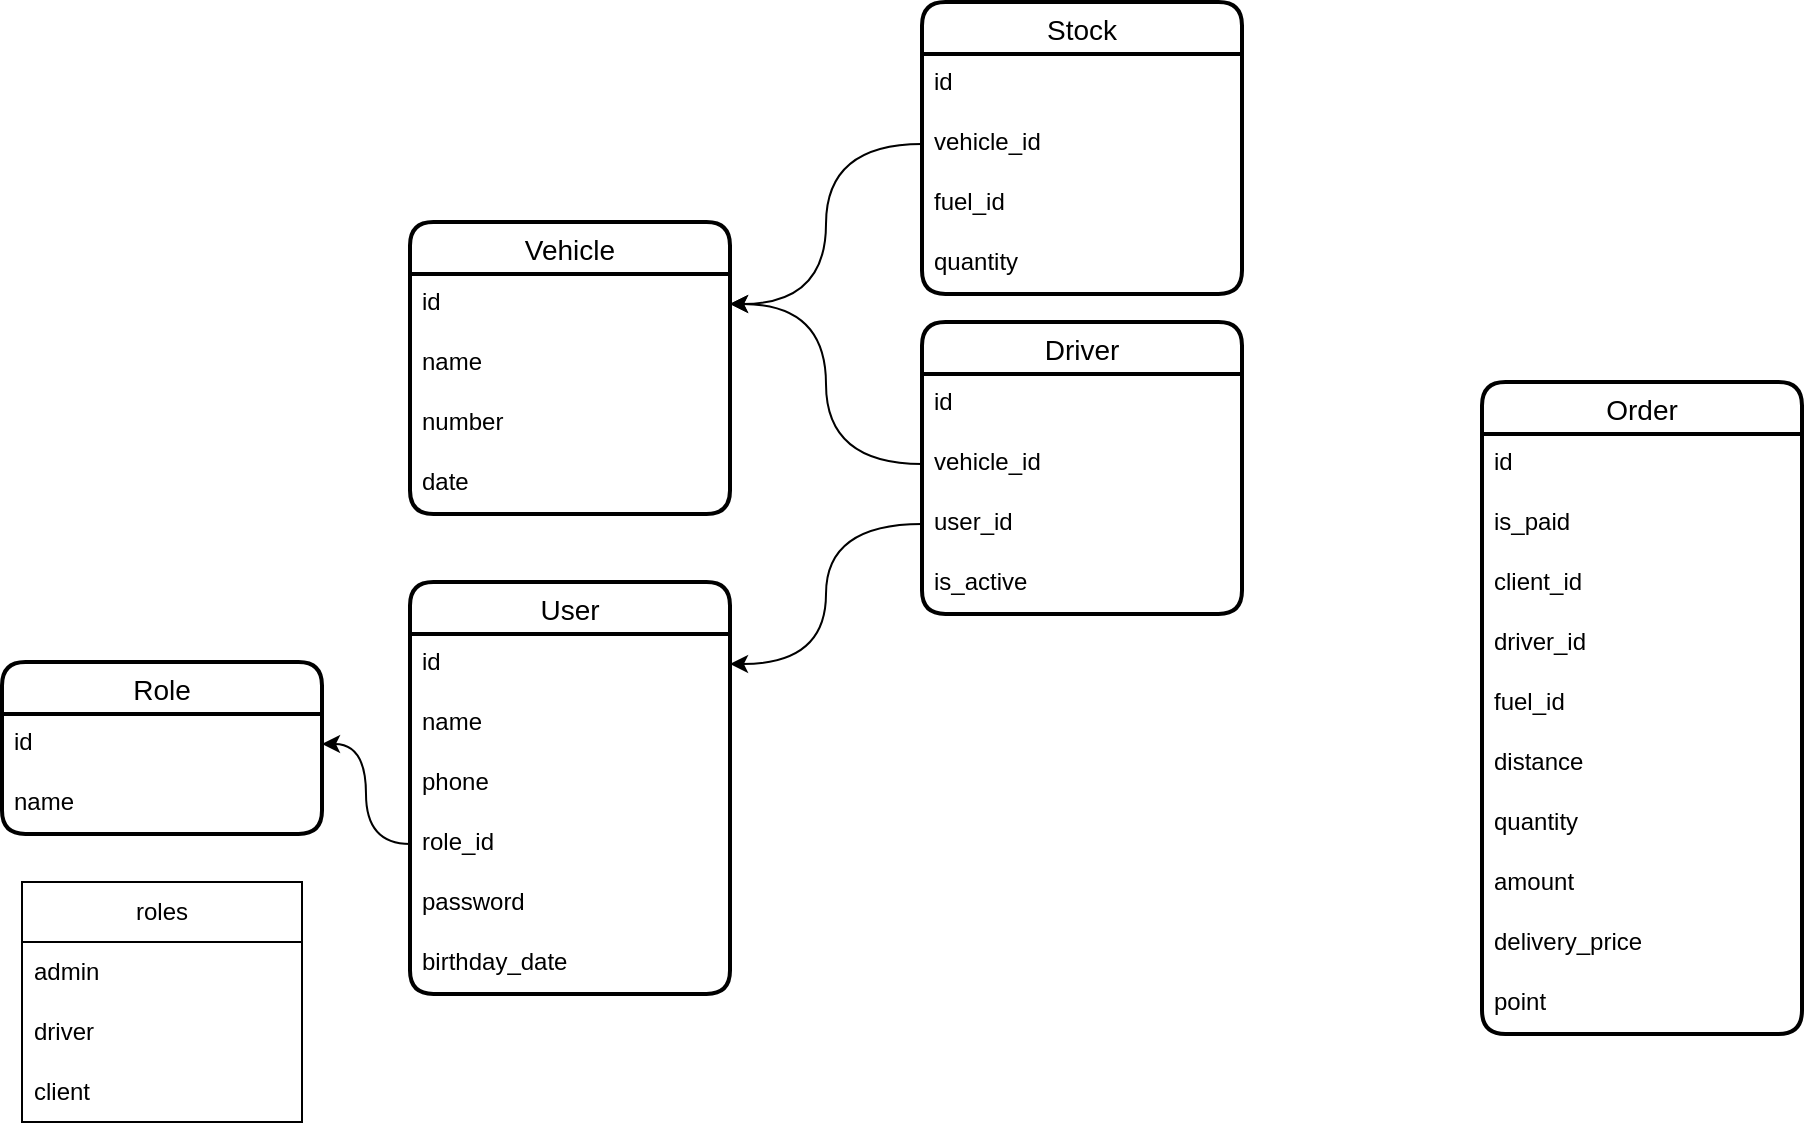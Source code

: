 <mxfile version="23.0.2" type="github">
  <diagram name="Страница — 1" id="4VIFpvgB_l6-nNroEM3K">
    <mxGraphModel dx="2022" dy="615" grid="1" gridSize="10" guides="1" tooltips="1" connect="1" arrows="1" fold="1" page="1" pageScale="1" pageWidth="827" pageHeight="1169" math="0" shadow="0">
      <root>
        <mxCell id="0" />
        <mxCell id="1" parent="0" />
        <mxCell id="IzM00auGPA6VeE9DRCTL-1" value="User" style="swimlane;fontStyle=0;childLayout=stackLayout;horizontal=1;startSize=26;horizontalStack=0;resizeParent=1;resizeParentMax=0;resizeLast=0;collapsible=1;marginBottom=0;align=center;fontSize=14;strokeWidth=2;rounded=1;shadow=0;glass=0;swimlaneLine=1;" parent="1" vertex="1">
          <mxGeometry x="64" y="530" width="160" height="206" as="geometry" />
        </mxCell>
        <mxCell id="IzM00auGPA6VeE9DRCTL-2" value="id" style="text;strokeColor=none;fillColor=none;spacingLeft=4;spacingRight=4;overflow=hidden;rotatable=0;points=[[0,0.5],[1,0.5]];portConstraint=eastwest;fontSize=12;whiteSpace=wrap;html=1;" parent="IzM00auGPA6VeE9DRCTL-1" vertex="1">
          <mxGeometry y="26" width="160" height="30" as="geometry" />
        </mxCell>
        <mxCell id="IzM00auGPA6VeE9DRCTL-3" value="name" style="text;strokeColor=none;fillColor=none;spacingLeft=4;spacingRight=4;overflow=hidden;rotatable=0;points=[[0,0.5],[1,0.5]];portConstraint=eastwest;fontSize=12;whiteSpace=wrap;html=1;" parent="IzM00auGPA6VeE9DRCTL-1" vertex="1">
          <mxGeometry y="56" width="160" height="30" as="geometry" />
        </mxCell>
        <mxCell id="IzM00auGPA6VeE9DRCTL-4" value="phone" style="text;strokeColor=none;fillColor=none;spacingLeft=4;spacingRight=4;overflow=hidden;rotatable=0;points=[[0,0.5],[1,0.5]];portConstraint=eastwest;fontSize=12;whiteSpace=wrap;html=1;" parent="IzM00auGPA6VeE9DRCTL-1" vertex="1">
          <mxGeometry y="86" width="160" height="30" as="geometry" />
        </mxCell>
        <mxCell id="IzM00auGPA6VeE9DRCTL-17" value="role_id" style="text;strokeColor=none;fillColor=none;spacingLeft=4;spacingRight=4;overflow=hidden;rotatable=0;points=[[0,0.5],[1,0.5]];portConstraint=eastwest;fontSize=12;whiteSpace=wrap;html=1;" parent="IzM00auGPA6VeE9DRCTL-1" vertex="1">
          <mxGeometry y="116" width="160" height="30" as="geometry" />
        </mxCell>
        <mxCell id="IzM00auGPA6VeE9DRCTL-5" value="password" style="text;strokeColor=none;fillColor=none;spacingLeft=4;spacingRight=4;overflow=hidden;rotatable=0;points=[[0,0.5],[1,0.5]];portConstraint=eastwest;fontSize=12;whiteSpace=wrap;html=1;" parent="IzM00auGPA6VeE9DRCTL-1" vertex="1">
          <mxGeometry y="146" width="160" height="30" as="geometry" />
        </mxCell>
        <mxCell id="qpfE_1XmCQR1DutoYMbA-15" value="birthday_date" style="text;strokeColor=none;fillColor=none;spacingLeft=4;spacingRight=4;overflow=hidden;rotatable=0;points=[[0,0.5],[1,0.5]];portConstraint=eastwest;fontSize=12;whiteSpace=wrap;html=1;" vertex="1" parent="IzM00auGPA6VeE9DRCTL-1">
          <mxGeometry y="176" width="160" height="30" as="geometry" />
        </mxCell>
        <mxCell id="IzM00auGPA6VeE9DRCTL-9" value="Role" style="swimlane;fontStyle=0;childLayout=stackLayout;horizontal=1;startSize=26;horizontalStack=0;resizeParent=1;resizeParentMax=0;resizeLast=0;collapsible=1;marginBottom=0;align=center;fontSize=14;strokeWidth=2;rounded=1;shadow=0;glass=0;swimlaneLine=1;" parent="1" vertex="1">
          <mxGeometry x="-140" y="570" width="160" height="86" as="geometry" />
        </mxCell>
        <mxCell id="IzM00auGPA6VeE9DRCTL-10" value="id" style="text;strokeColor=none;fillColor=none;spacingLeft=4;spacingRight=4;overflow=hidden;rotatable=0;points=[[0,0.5],[1,0.5]];portConstraint=eastwest;fontSize=12;whiteSpace=wrap;html=1;" parent="IzM00auGPA6VeE9DRCTL-9" vertex="1">
          <mxGeometry y="26" width="160" height="30" as="geometry" />
        </mxCell>
        <mxCell id="IzM00auGPA6VeE9DRCTL-11" value="name" style="text;strokeColor=none;fillColor=none;spacingLeft=4;spacingRight=4;overflow=hidden;rotatable=0;points=[[0,0.5],[1,0.5]];portConstraint=eastwest;fontSize=12;whiteSpace=wrap;html=1;" parent="IzM00auGPA6VeE9DRCTL-9" vertex="1">
          <mxGeometry y="56" width="160" height="30" as="geometry" />
        </mxCell>
        <mxCell id="IzM00auGPA6VeE9DRCTL-18" style="edgeStyle=orthogonalEdgeStyle;rounded=0;orthogonalLoop=1;jettySize=auto;html=1;entryX=1;entryY=0.5;entryDx=0;entryDy=0;curved=1;" parent="1" source="IzM00auGPA6VeE9DRCTL-17" target="IzM00auGPA6VeE9DRCTL-10" edge="1">
          <mxGeometry relative="1" as="geometry" />
        </mxCell>
        <mxCell id="IzM00auGPA6VeE9DRCTL-19" value="Order" style="swimlane;fontStyle=0;childLayout=stackLayout;horizontal=1;startSize=26;horizontalStack=0;resizeParent=1;resizeParentMax=0;resizeLast=0;collapsible=1;marginBottom=0;align=center;fontSize=14;strokeWidth=2;rounded=1;shadow=0;glass=0;swimlaneLine=1;" parent="1" vertex="1">
          <mxGeometry x="600" y="430" width="160" height="326" as="geometry" />
        </mxCell>
        <mxCell id="IzM00auGPA6VeE9DRCTL-20" value="id" style="text;strokeColor=none;fillColor=none;spacingLeft=4;spacingRight=4;overflow=hidden;rotatable=0;points=[[0,0.5],[1,0.5]];portConstraint=eastwest;fontSize=12;whiteSpace=wrap;html=1;" parent="IzM00auGPA6VeE9DRCTL-19" vertex="1">
          <mxGeometry y="26" width="160" height="30" as="geometry" />
        </mxCell>
        <mxCell id="IzM00auGPA6VeE9DRCTL-21" value="is_paid" style="text;strokeColor=none;fillColor=none;spacingLeft=4;spacingRight=4;overflow=hidden;rotatable=0;points=[[0,0.5],[1,0.5]];portConstraint=eastwest;fontSize=12;whiteSpace=wrap;html=1;" parent="IzM00auGPA6VeE9DRCTL-19" vertex="1">
          <mxGeometry y="56" width="160" height="30" as="geometry" />
        </mxCell>
        <mxCell id="IzM00auGPA6VeE9DRCTL-22" value="client_id" style="text;strokeColor=none;fillColor=none;spacingLeft=4;spacingRight=4;overflow=hidden;rotatable=0;points=[[0,0.5],[1,0.5]];portConstraint=eastwest;fontSize=12;whiteSpace=wrap;html=1;" parent="IzM00auGPA6VeE9DRCTL-19" vertex="1">
          <mxGeometry y="86" width="160" height="30" as="geometry" />
        </mxCell>
        <mxCell id="IzM00auGPA6VeE9DRCTL-23" value="driver_id" style="text;strokeColor=none;fillColor=none;spacingLeft=4;spacingRight=4;overflow=hidden;rotatable=0;points=[[0,0.5],[1,0.5]];portConstraint=eastwest;fontSize=12;whiteSpace=wrap;html=1;" parent="IzM00auGPA6VeE9DRCTL-19" vertex="1">
          <mxGeometry y="116" width="160" height="30" as="geometry" />
        </mxCell>
        <mxCell id="IzM00auGPA6VeE9DRCTL-24" value="fuel_id" style="text;strokeColor=none;fillColor=none;spacingLeft=4;spacingRight=4;overflow=hidden;rotatable=0;points=[[0,0.5],[1,0.5]];portConstraint=eastwest;fontSize=12;whiteSpace=wrap;html=1;" parent="IzM00auGPA6VeE9DRCTL-19" vertex="1">
          <mxGeometry y="146" width="160" height="30" as="geometry" />
        </mxCell>
        <mxCell id="qpfE_1XmCQR1DutoYMbA-2" value="distance" style="text;strokeColor=none;fillColor=none;spacingLeft=4;spacingRight=4;overflow=hidden;rotatable=0;points=[[0,0.5],[1,0.5]];portConstraint=eastwest;fontSize=12;whiteSpace=wrap;html=1;" vertex="1" parent="IzM00auGPA6VeE9DRCTL-19">
          <mxGeometry y="176" width="160" height="30" as="geometry" />
        </mxCell>
        <mxCell id="IzM00auGPA6VeE9DRCTL-25" value="quantity" style="text;strokeColor=none;fillColor=none;spacingLeft=4;spacingRight=4;overflow=hidden;rotatable=0;points=[[0,0.5],[1,0.5]];portConstraint=eastwest;fontSize=12;whiteSpace=wrap;html=1;" parent="IzM00auGPA6VeE9DRCTL-19" vertex="1">
          <mxGeometry y="206" width="160" height="30" as="geometry" />
        </mxCell>
        <mxCell id="IzM00auGPA6VeE9DRCTL-26" value="amount" style="text;strokeColor=none;fillColor=none;spacingLeft=4;spacingRight=4;overflow=hidden;rotatable=0;points=[[0,0.5],[1,0.5]];portConstraint=eastwest;fontSize=12;whiteSpace=wrap;html=1;" parent="IzM00auGPA6VeE9DRCTL-19" vertex="1">
          <mxGeometry y="236" width="160" height="30" as="geometry" />
        </mxCell>
        <mxCell id="IzM00auGPA6VeE9DRCTL-27" value="delivery_price" style="text;strokeColor=none;fillColor=none;spacingLeft=4;spacingRight=4;overflow=hidden;rotatable=0;points=[[0,0.5],[1,0.5]];portConstraint=eastwest;fontSize=12;whiteSpace=wrap;html=1;" parent="IzM00auGPA6VeE9DRCTL-19" vertex="1">
          <mxGeometry y="266" width="160" height="30" as="geometry" />
        </mxCell>
        <mxCell id="qpfE_1XmCQR1DutoYMbA-3" value="point" style="text;strokeColor=none;fillColor=none;spacingLeft=4;spacingRight=4;overflow=hidden;rotatable=0;points=[[0,0.5],[1,0.5]];portConstraint=eastwest;fontSize=12;whiteSpace=wrap;html=1;" vertex="1" parent="IzM00auGPA6VeE9DRCTL-19">
          <mxGeometry y="296" width="160" height="30" as="geometry" />
        </mxCell>
        <mxCell id="IzM00auGPA6VeE9DRCTL-28" value="Stock" style="swimlane;fontStyle=0;childLayout=stackLayout;horizontal=1;startSize=26;horizontalStack=0;resizeParent=1;resizeParentMax=0;resizeLast=0;collapsible=1;marginBottom=0;align=center;fontSize=14;strokeWidth=2;rounded=1;shadow=0;glass=0;swimlaneLine=1;" parent="1" vertex="1">
          <mxGeometry x="320" y="240" width="160" height="146" as="geometry" />
        </mxCell>
        <mxCell id="IzM00auGPA6VeE9DRCTL-29" value="id" style="text;strokeColor=none;fillColor=none;spacingLeft=4;spacingRight=4;overflow=hidden;rotatable=0;points=[[0,0.5],[1,0.5]];portConstraint=eastwest;fontSize=12;whiteSpace=wrap;html=1;" parent="IzM00auGPA6VeE9DRCTL-28" vertex="1">
          <mxGeometry y="26" width="160" height="30" as="geometry" />
        </mxCell>
        <mxCell id="IzM00auGPA6VeE9DRCTL-30" value="vehicle_id" style="text;strokeColor=none;fillColor=none;spacingLeft=4;spacingRight=4;overflow=hidden;rotatable=0;points=[[0,0.5],[1,0.5]];portConstraint=eastwest;fontSize=12;whiteSpace=wrap;html=1;" parent="IzM00auGPA6VeE9DRCTL-28" vertex="1">
          <mxGeometry y="56" width="160" height="30" as="geometry" />
        </mxCell>
        <mxCell id="IzM00auGPA6VeE9DRCTL-31" value="fuel_id" style="text;strokeColor=none;fillColor=none;spacingLeft=4;spacingRight=4;overflow=hidden;rotatable=0;points=[[0,0.5],[1,0.5]];portConstraint=eastwest;fontSize=12;whiteSpace=wrap;html=1;" parent="IzM00auGPA6VeE9DRCTL-28" vertex="1">
          <mxGeometry y="86" width="160" height="30" as="geometry" />
        </mxCell>
        <mxCell id="IzM00auGPA6VeE9DRCTL-32" value="quantity" style="text;strokeColor=none;fillColor=none;spacingLeft=4;spacingRight=4;overflow=hidden;rotatable=0;points=[[0,0.5],[1,0.5]];portConstraint=eastwest;fontSize=12;whiteSpace=wrap;html=1;" parent="IzM00auGPA6VeE9DRCTL-28" vertex="1">
          <mxGeometry y="116" width="160" height="30" as="geometry" />
        </mxCell>
        <mxCell id="IzM00auGPA6VeE9DRCTL-34" value="Vehicle" style="swimlane;fontStyle=0;childLayout=stackLayout;horizontal=1;startSize=26;horizontalStack=0;resizeParent=1;resizeParentMax=0;resizeLast=0;collapsible=1;marginBottom=0;align=center;fontSize=14;strokeWidth=2;rounded=1;shadow=0;glass=0;swimlaneLine=1;" parent="1" vertex="1">
          <mxGeometry x="64" y="350" width="160" height="146" as="geometry" />
        </mxCell>
        <mxCell id="IzM00auGPA6VeE9DRCTL-35" value="id" style="text;strokeColor=none;fillColor=none;spacingLeft=4;spacingRight=4;overflow=hidden;rotatable=0;points=[[0,0.5],[1,0.5]];portConstraint=eastwest;fontSize=12;whiteSpace=wrap;html=1;" parent="IzM00auGPA6VeE9DRCTL-34" vertex="1">
          <mxGeometry y="26" width="160" height="30" as="geometry" />
        </mxCell>
        <mxCell id="IzM00auGPA6VeE9DRCTL-36" value="name" style="text;strokeColor=none;fillColor=none;spacingLeft=4;spacingRight=4;overflow=hidden;rotatable=0;points=[[0,0.5],[1,0.5]];portConstraint=eastwest;fontSize=12;whiteSpace=wrap;html=1;" parent="IzM00auGPA6VeE9DRCTL-34" vertex="1">
          <mxGeometry y="56" width="160" height="30" as="geometry" />
        </mxCell>
        <mxCell id="IzM00auGPA6VeE9DRCTL-37" value="number" style="text;strokeColor=none;fillColor=none;spacingLeft=4;spacingRight=4;overflow=hidden;rotatable=0;points=[[0,0.5],[1,0.5]];portConstraint=eastwest;fontSize=12;whiteSpace=wrap;html=1;" parent="IzM00auGPA6VeE9DRCTL-34" vertex="1">
          <mxGeometry y="86" width="160" height="30" as="geometry" />
        </mxCell>
        <mxCell id="IzM00auGPA6VeE9DRCTL-38" value="date" style="text;strokeColor=none;fillColor=none;spacingLeft=4;spacingRight=4;overflow=hidden;rotatable=0;points=[[0,0.5],[1,0.5]];portConstraint=eastwest;fontSize=12;whiteSpace=wrap;html=1;" parent="IzM00auGPA6VeE9DRCTL-34" vertex="1">
          <mxGeometry y="116" width="160" height="30" as="geometry" />
        </mxCell>
        <mxCell id="qpfE_1XmCQR1DutoYMbA-1" style="edgeStyle=orthogonalEdgeStyle;rounded=0;orthogonalLoop=1;jettySize=auto;html=1;entryX=1;entryY=0.5;entryDx=0;entryDy=0;curved=1;" edge="1" parent="1" source="IzM00auGPA6VeE9DRCTL-30" target="IzM00auGPA6VeE9DRCTL-35">
          <mxGeometry relative="1" as="geometry" />
        </mxCell>
        <mxCell id="qpfE_1XmCQR1DutoYMbA-5" value="roles" style="swimlane;fontStyle=0;childLayout=stackLayout;horizontal=1;startSize=30;horizontalStack=0;resizeParent=1;resizeParentMax=0;resizeLast=0;collapsible=1;marginBottom=0;whiteSpace=wrap;html=1;" vertex="1" parent="1">
          <mxGeometry x="-130" y="680" width="140" height="120" as="geometry" />
        </mxCell>
        <mxCell id="qpfE_1XmCQR1DutoYMbA-6" value="admin" style="text;strokeColor=none;fillColor=none;align=left;verticalAlign=middle;spacingLeft=4;spacingRight=4;overflow=hidden;points=[[0,0.5],[1,0.5]];portConstraint=eastwest;rotatable=0;whiteSpace=wrap;html=1;" vertex="1" parent="qpfE_1XmCQR1DutoYMbA-5">
          <mxGeometry y="30" width="140" height="30" as="geometry" />
        </mxCell>
        <mxCell id="qpfE_1XmCQR1DutoYMbA-7" value="driver" style="text;strokeColor=none;fillColor=none;align=left;verticalAlign=middle;spacingLeft=4;spacingRight=4;overflow=hidden;points=[[0,0.5],[1,0.5]];portConstraint=eastwest;rotatable=0;whiteSpace=wrap;html=1;" vertex="1" parent="qpfE_1XmCQR1DutoYMbA-5">
          <mxGeometry y="60" width="140" height="30" as="geometry" />
        </mxCell>
        <mxCell id="qpfE_1XmCQR1DutoYMbA-8" value="client" style="text;strokeColor=none;fillColor=none;align=left;verticalAlign=middle;spacingLeft=4;spacingRight=4;overflow=hidden;points=[[0,0.5],[1,0.5]];portConstraint=eastwest;rotatable=0;whiteSpace=wrap;html=1;" vertex="1" parent="qpfE_1XmCQR1DutoYMbA-5">
          <mxGeometry y="90" width="140" height="30" as="geometry" />
        </mxCell>
        <mxCell id="qpfE_1XmCQR1DutoYMbA-16" value="Driver" style="swimlane;fontStyle=0;childLayout=stackLayout;horizontal=1;startSize=26;horizontalStack=0;resizeParent=1;resizeParentMax=0;resizeLast=0;collapsible=1;marginBottom=0;align=center;fontSize=14;strokeWidth=2;rounded=1;shadow=0;glass=0;swimlaneLine=1;" vertex="1" parent="1">
          <mxGeometry x="320" y="400" width="160" height="146" as="geometry" />
        </mxCell>
        <mxCell id="qpfE_1XmCQR1DutoYMbA-17" value="id" style="text;strokeColor=none;fillColor=none;spacingLeft=4;spacingRight=4;overflow=hidden;rotatable=0;points=[[0,0.5],[1,0.5]];portConstraint=eastwest;fontSize=12;whiteSpace=wrap;html=1;" vertex="1" parent="qpfE_1XmCQR1DutoYMbA-16">
          <mxGeometry y="26" width="160" height="30" as="geometry" />
        </mxCell>
        <mxCell id="qpfE_1XmCQR1DutoYMbA-18" value="vehicle_id" style="text;strokeColor=none;fillColor=none;spacingLeft=4;spacingRight=4;overflow=hidden;rotatable=0;points=[[0,0.5],[1,0.5]];portConstraint=eastwest;fontSize=12;whiteSpace=wrap;html=1;" vertex="1" parent="qpfE_1XmCQR1DutoYMbA-16">
          <mxGeometry y="56" width="160" height="30" as="geometry" />
        </mxCell>
        <mxCell id="qpfE_1XmCQR1DutoYMbA-19" value="user_id" style="text;strokeColor=none;fillColor=none;spacingLeft=4;spacingRight=4;overflow=hidden;rotatable=0;points=[[0,0.5],[1,0.5]];portConstraint=eastwest;fontSize=12;whiteSpace=wrap;html=1;" vertex="1" parent="qpfE_1XmCQR1DutoYMbA-16">
          <mxGeometry y="86" width="160" height="30" as="geometry" />
        </mxCell>
        <mxCell id="qpfE_1XmCQR1DutoYMbA-23" value="is_active" style="text;strokeColor=none;fillColor=none;spacingLeft=4;spacingRight=4;overflow=hidden;rotatable=0;points=[[0,0.5],[1,0.5]];portConstraint=eastwest;fontSize=12;whiteSpace=wrap;html=1;" vertex="1" parent="qpfE_1XmCQR1DutoYMbA-16">
          <mxGeometry y="116" width="160" height="30" as="geometry" />
        </mxCell>
        <mxCell id="qpfE_1XmCQR1DutoYMbA-24" style="edgeStyle=orthogonalEdgeStyle;rounded=0;orthogonalLoop=1;jettySize=auto;html=1;entryX=1;entryY=0.5;entryDx=0;entryDy=0;curved=1;" edge="1" parent="1" source="qpfE_1XmCQR1DutoYMbA-19" target="IzM00auGPA6VeE9DRCTL-2">
          <mxGeometry relative="1" as="geometry" />
        </mxCell>
        <mxCell id="qpfE_1XmCQR1DutoYMbA-25" style="edgeStyle=orthogonalEdgeStyle;rounded=0;orthogonalLoop=1;jettySize=auto;html=1;entryX=1;entryY=0.5;entryDx=0;entryDy=0;curved=1;" edge="1" parent="1" source="qpfE_1XmCQR1DutoYMbA-18" target="IzM00auGPA6VeE9DRCTL-35">
          <mxGeometry relative="1" as="geometry" />
        </mxCell>
      </root>
    </mxGraphModel>
  </diagram>
</mxfile>
